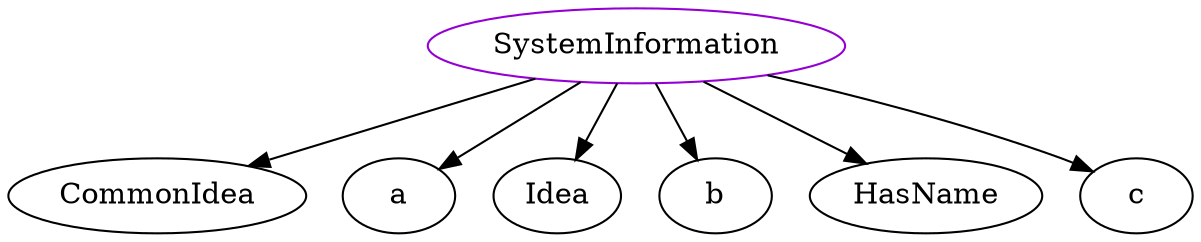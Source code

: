 digraph systeminformation{
SystemInformation -> CommonIdea;
SystemInformation -> a;
SystemInformation -> Idea;
SystemInformation -> b;
SystemInformation -> HasName;
SystemInformation -> c;
SystemInformation	[shape=oval, color=darkviolet, label="SystemInformation"];
}
